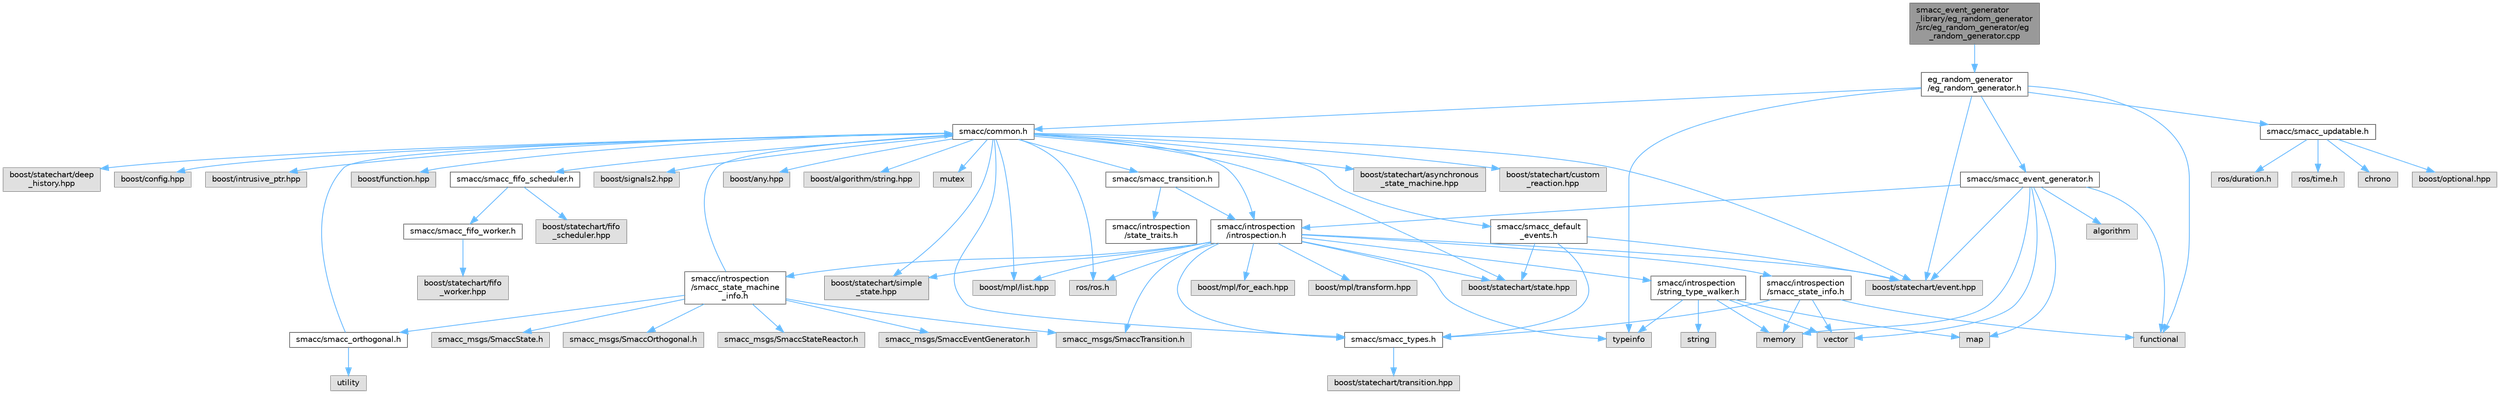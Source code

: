 digraph "smacc_event_generator_library/eg_random_generator/src/eg_random_generator/eg_random_generator.cpp"
{
 // LATEX_PDF_SIZE
  bgcolor="transparent";
  edge [fontname=Helvetica,fontsize=10,labelfontname=Helvetica,labelfontsize=10];
  node [fontname=Helvetica,fontsize=10,shape=box,height=0.2,width=0.4];
  Node1 [label="smacc_event_generator\l_library/eg_random_generator\l/src/eg_random_generator/eg\l_random_generator.cpp",height=0.2,width=0.4,color="gray40", fillcolor="grey60", style="filled", fontcolor="black",tooltip=" "];
  Node1 -> Node2 [color="steelblue1",style="solid"];
  Node2 [label="eg_random_generator\l/eg_random_generator.h",height=0.2,width=0.4,color="grey40", fillcolor="white", style="filled",URL="$eg__random__generator_8h.html",tooltip=" "];
  Node2 -> Node3 [color="steelblue1",style="solid"];
  Node3 [label="smacc/common.h",height=0.2,width=0.4,color="grey40", fillcolor="white", style="filled",URL="$common_8h.html",tooltip=" "];
  Node3 -> Node4 [color="steelblue1",style="solid"];
  Node4 [label="boost/statechart/state.hpp",height=0.2,width=0.4,color="grey60", fillcolor="#E0E0E0", style="filled",tooltip=" "];
  Node3 -> Node5 [color="steelblue1",style="solid"];
  Node5 [label="boost/statechart/simple\l_state.hpp",height=0.2,width=0.4,color="grey60", fillcolor="#E0E0E0", style="filled",tooltip=" "];
  Node3 -> Node6 [color="steelblue1",style="solid"];
  Node6 [label="boost/statechart/event.hpp",height=0.2,width=0.4,color="grey60", fillcolor="#E0E0E0", style="filled",tooltip=" "];
  Node3 -> Node7 [color="steelblue1",style="solid"];
  Node7 [label="boost/statechart/asynchronous\l_state_machine.hpp",height=0.2,width=0.4,color="grey60", fillcolor="#E0E0E0", style="filled",tooltip=" "];
  Node3 -> Node8 [color="steelblue1",style="solid"];
  Node8 [label="boost/statechart/custom\l_reaction.hpp",height=0.2,width=0.4,color="grey60", fillcolor="#E0E0E0", style="filled",tooltip=" "];
  Node3 -> Node9 [color="steelblue1",style="solid"];
  Node9 [label="boost/statechart/deep\l_history.hpp",height=0.2,width=0.4,color="grey60", fillcolor="#E0E0E0", style="filled",tooltip=" "];
  Node3 -> Node10 [color="steelblue1",style="solid"];
  Node10 [label="boost/config.hpp",height=0.2,width=0.4,color="grey60", fillcolor="#E0E0E0", style="filled",tooltip=" "];
  Node3 -> Node11 [color="steelblue1",style="solid"];
  Node11 [label="boost/intrusive_ptr.hpp",height=0.2,width=0.4,color="grey60", fillcolor="#E0E0E0", style="filled",tooltip=" "];
  Node3 -> Node12 [color="steelblue1",style="solid"];
  Node12 [label="boost/function.hpp",height=0.2,width=0.4,color="grey60", fillcolor="#E0E0E0", style="filled",tooltip=" "];
  Node3 -> Node13 [color="steelblue1",style="solid"];
  Node13 [label="boost/signals2.hpp",height=0.2,width=0.4,color="grey60", fillcolor="#E0E0E0", style="filled",tooltip=" "];
  Node3 -> Node14 [color="steelblue1",style="solid"];
  Node14 [label="boost/mpl/list.hpp",height=0.2,width=0.4,color="grey60", fillcolor="#E0E0E0", style="filled",tooltip=" "];
  Node3 -> Node15 [color="steelblue1",style="solid"];
  Node15 [label="boost/any.hpp",height=0.2,width=0.4,color="grey60", fillcolor="#E0E0E0", style="filled",tooltip=" "];
  Node3 -> Node16 [color="steelblue1",style="solid"];
  Node16 [label="boost/algorithm/string.hpp",height=0.2,width=0.4,color="grey60", fillcolor="#E0E0E0", style="filled",tooltip=" "];
  Node3 -> Node17 [color="steelblue1",style="solid"];
  Node17 [label="mutex",height=0.2,width=0.4,color="grey60", fillcolor="#E0E0E0", style="filled",tooltip=" "];
  Node3 -> Node18 [color="steelblue1",style="solid"];
  Node18 [label="ros/ros.h",height=0.2,width=0.4,color="grey60", fillcolor="#E0E0E0", style="filled",tooltip=" "];
  Node3 -> Node19 [color="steelblue1",style="solid"];
  Node19 [label="smacc/smacc_fifo_scheduler.h",height=0.2,width=0.4,color="grey40", fillcolor="white", style="filled",URL="$smacc__fifo__scheduler_8h.html",tooltip=" "];
  Node19 -> Node20 [color="steelblue1",style="solid"];
  Node20 [label="boost/statechart/fifo\l_scheduler.hpp",height=0.2,width=0.4,color="grey60", fillcolor="#E0E0E0", style="filled",tooltip=" "];
  Node19 -> Node21 [color="steelblue1",style="solid"];
  Node21 [label="smacc/smacc_fifo_worker.h",height=0.2,width=0.4,color="grey40", fillcolor="white", style="filled",URL="$smacc__fifo__worker_8h.html",tooltip=" "];
  Node21 -> Node22 [color="steelblue1",style="solid"];
  Node22 [label="boost/statechart/fifo\l_worker.hpp",height=0.2,width=0.4,color="grey60", fillcolor="#E0E0E0", style="filled",tooltip=" "];
  Node3 -> Node23 [color="steelblue1",style="solid"];
  Node23 [label="smacc/smacc_types.h",height=0.2,width=0.4,color="grey40", fillcolor="white", style="filled",URL="$smacc__types_8h.html",tooltip=" "];
  Node23 -> Node24 [color="steelblue1",style="solid"];
  Node24 [label="boost/statechart/transition.hpp",height=0.2,width=0.4,color="grey60", fillcolor="#E0E0E0", style="filled",tooltip=" "];
  Node3 -> Node25 [color="steelblue1",style="solid"];
  Node25 [label="smacc/introspection\l/introspection.h",height=0.2,width=0.4,color="grey40", fillcolor="white", style="filled",URL="$introspection_8h.html",tooltip=" "];
  Node25 -> Node4 [color="steelblue1",style="solid"];
  Node25 -> Node5 [color="steelblue1",style="solid"];
  Node25 -> Node6 [color="steelblue1",style="solid"];
  Node25 -> Node18 [color="steelblue1",style="solid"];
  Node25 -> Node26 [color="steelblue1",style="solid"];
  Node26 [label="typeinfo",height=0.2,width=0.4,color="grey60", fillcolor="#E0E0E0", style="filled",tooltip=" "];
  Node25 -> Node14 [color="steelblue1",style="solid"];
  Node25 -> Node27 [color="steelblue1",style="solid"];
  Node27 [label="boost/mpl/for_each.hpp",height=0.2,width=0.4,color="grey60", fillcolor="#E0E0E0", style="filled",tooltip=" "];
  Node25 -> Node28 [color="steelblue1",style="solid"];
  Node28 [label="boost/mpl/transform.hpp",height=0.2,width=0.4,color="grey60", fillcolor="#E0E0E0", style="filled",tooltip=" "];
  Node25 -> Node23 [color="steelblue1",style="solid"];
  Node25 -> Node29 [color="steelblue1",style="solid"];
  Node29 [label="smacc/introspection\l/string_type_walker.h",height=0.2,width=0.4,color="grey40", fillcolor="white", style="filled",URL="$string__type__walker_8h.html",tooltip=" "];
  Node29 -> Node30 [color="steelblue1",style="solid"];
  Node30 [label="string",height=0.2,width=0.4,color="grey60", fillcolor="#E0E0E0", style="filled",tooltip=" "];
  Node29 -> Node31 [color="steelblue1",style="solid"];
  Node31 [label="memory",height=0.2,width=0.4,color="grey60", fillcolor="#E0E0E0", style="filled",tooltip=" "];
  Node29 -> Node32 [color="steelblue1",style="solid"];
  Node32 [label="vector",height=0.2,width=0.4,color="grey60", fillcolor="#E0E0E0", style="filled",tooltip=" "];
  Node29 -> Node26 [color="steelblue1",style="solid"];
  Node29 -> Node33 [color="steelblue1",style="solid"];
  Node33 [label="map",height=0.2,width=0.4,color="grey60", fillcolor="#E0E0E0", style="filled",tooltip=" "];
  Node25 -> Node34 [color="steelblue1",style="solid"];
  Node34 [label="smacc/introspection\l/smacc_state_info.h",height=0.2,width=0.4,color="grey40", fillcolor="white", style="filled",URL="$smacc__state__info_8h.html",tooltip=" "];
  Node34 -> Node31 [color="steelblue1",style="solid"];
  Node34 -> Node35 [color="steelblue1",style="solid"];
  Node35 [label="functional",height=0.2,width=0.4,color="grey60", fillcolor="#E0E0E0", style="filled",tooltip=" "];
  Node34 -> Node32 [color="steelblue1",style="solid"];
  Node34 -> Node23 [color="steelblue1",style="solid"];
  Node25 -> Node36 [color="steelblue1",style="solid"];
  Node36 [label="smacc_msgs/SmaccTransition.h",height=0.2,width=0.4,color="grey60", fillcolor="#E0E0E0", style="filled",tooltip=" "];
  Node25 -> Node37 [color="steelblue1",style="solid"];
  Node37 [label="smacc/introspection\l/smacc_state_machine\l_info.h",height=0.2,width=0.4,color="grey40", fillcolor="white", style="filled",URL="$smacc__state__machine__info_8h.html",tooltip=" "];
  Node37 -> Node3 [color="steelblue1",style="solid"];
  Node37 -> Node38 [color="steelblue1",style="solid"];
  Node38 [label="smacc/smacc_orthogonal.h",height=0.2,width=0.4,color="grey40", fillcolor="white", style="filled",URL="$smacc__orthogonal_8h.html",tooltip=" "];
  Node38 -> Node3 [color="steelblue1",style="solid"];
  Node38 -> Node39 [color="steelblue1",style="solid"];
  Node39 [label="utility",height=0.2,width=0.4,color="grey60", fillcolor="#E0E0E0", style="filled",tooltip=" "];
  Node37 -> Node40 [color="steelblue1",style="solid"];
  Node40 [label="smacc_msgs/SmaccState.h",height=0.2,width=0.4,color="grey60", fillcolor="#E0E0E0", style="filled",tooltip=" "];
  Node37 -> Node36 [color="steelblue1",style="solid"];
  Node37 -> Node41 [color="steelblue1",style="solid"];
  Node41 [label="smacc_msgs/SmaccOrthogonal.h",height=0.2,width=0.4,color="grey60", fillcolor="#E0E0E0", style="filled",tooltip=" "];
  Node37 -> Node42 [color="steelblue1",style="solid"];
  Node42 [label="smacc_msgs/SmaccStateReactor.h",height=0.2,width=0.4,color="grey60", fillcolor="#E0E0E0", style="filled",tooltip=" "];
  Node37 -> Node43 [color="steelblue1",style="solid"];
  Node43 [label="smacc_msgs/SmaccEventGenerator.h",height=0.2,width=0.4,color="grey60", fillcolor="#E0E0E0", style="filled",tooltip=" "];
  Node3 -> Node44 [color="steelblue1",style="solid"];
  Node44 [label="smacc/smacc_default\l_events.h",height=0.2,width=0.4,color="grey40", fillcolor="white", style="filled",URL="$smacc__default__events_8h.html",tooltip=" "];
  Node44 -> Node4 [color="steelblue1",style="solid"];
  Node44 -> Node6 [color="steelblue1",style="solid"];
  Node44 -> Node23 [color="steelblue1",style="solid"];
  Node3 -> Node45 [color="steelblue1",style="solid"];
  Node45 [label="smacc/smacc_transition.h",height=0.2,width=0.4,color="grey40", fillcolor="white", style="filled",URL="$smacc__transition_8h.html",tooltip=" "];
  Node45 -> Node25 [color="steelblue1",style="solid"];
  Node45 -> Node46 [color="steelblue1",style="solid"];
  Node46 [label="smacc/introspection\l/state_traits.h",height=0.2,width=0.4,color="grey40", fillcolor="white", style="filled",URL="$state__traits_8h.html",tooltip=" "];
  Node2 -> Node47 [color="steelblue1",style="solid"];
  Node47 [label="smacc/smacc_event_generator.h",height=0.2,width=0.4,color="grey40", fillcolor="white", style="filled",URL="$smacc__event__generator_8h.html",tooltip=" "];
  Node47 -> Node35 [color="steelblue1",style="solid"];
  Node47 -> Node31 [color="steelblue1",style="solid"];
  Node47 -> Node32 [color="steelblue1",style="solid"];
  Node47 -> Node48 [color="steelblue1",style="solid"];
  Node48 [label="algorithm",height=0.2,width=0.4,color="grey60", fillcolor="#E0E0E0", style="filled",tooltip=" "];
  Node47 -> Node25 [color="steelblue1",style="solid"];
  Node47 -> Node6 [color="steelblue1",style="solid"];
  Node47 -> Node33 [color="steelblue1",style="solid"];
  Node2 -> Node49 [color="steelblue1",style="solid"];
  Node49 [label="smacc/smacc_updatable.h",height=0.2,width=0.4,color="grey40", fillcolor="white", style="filled",URL="$smacc__updatable_8h.html",tooltip=" "];
  Node49 -> Node50 [color="steelblue1",style="solid"];
  Node50 [label="chrono",height=0.2,width=0.4,color="grey60", fillcolor="#E0E0E0", style="filled",tooltip=" "];
  Node49 -> Node51 [color="steelblue1",style="solid"];
  Node51 [label="boost/optional.hpp",height=0.2,width=0.4,color="grey60", fillcolor="#E0E0E0", style="filled",tooltip=" "];
  Node49 -> Node52 [color="steelblue1",style="solid"];
  Node52 [label="ros/duration.h",height=0.2,width=0.4,color="grey60", fillcolor="#E0E0E0", style="filled",tooltip=" "];
  Node49 -> Node53 [color="steelblue1",style="solid"];
  Node53 [label="ros/time.h",height=0.2,width=0.4,color="grey60", fillcolor="#E0E0E0", style="filled",tooltip=" "];
  Node2 -> Node26 [color="steelblue1",style="solid"];
  Node2 -> Node6 [color="steelblue1",style="solid"];
  Node2 -> Node35 [color="steelblue1",style="solid"];
}
